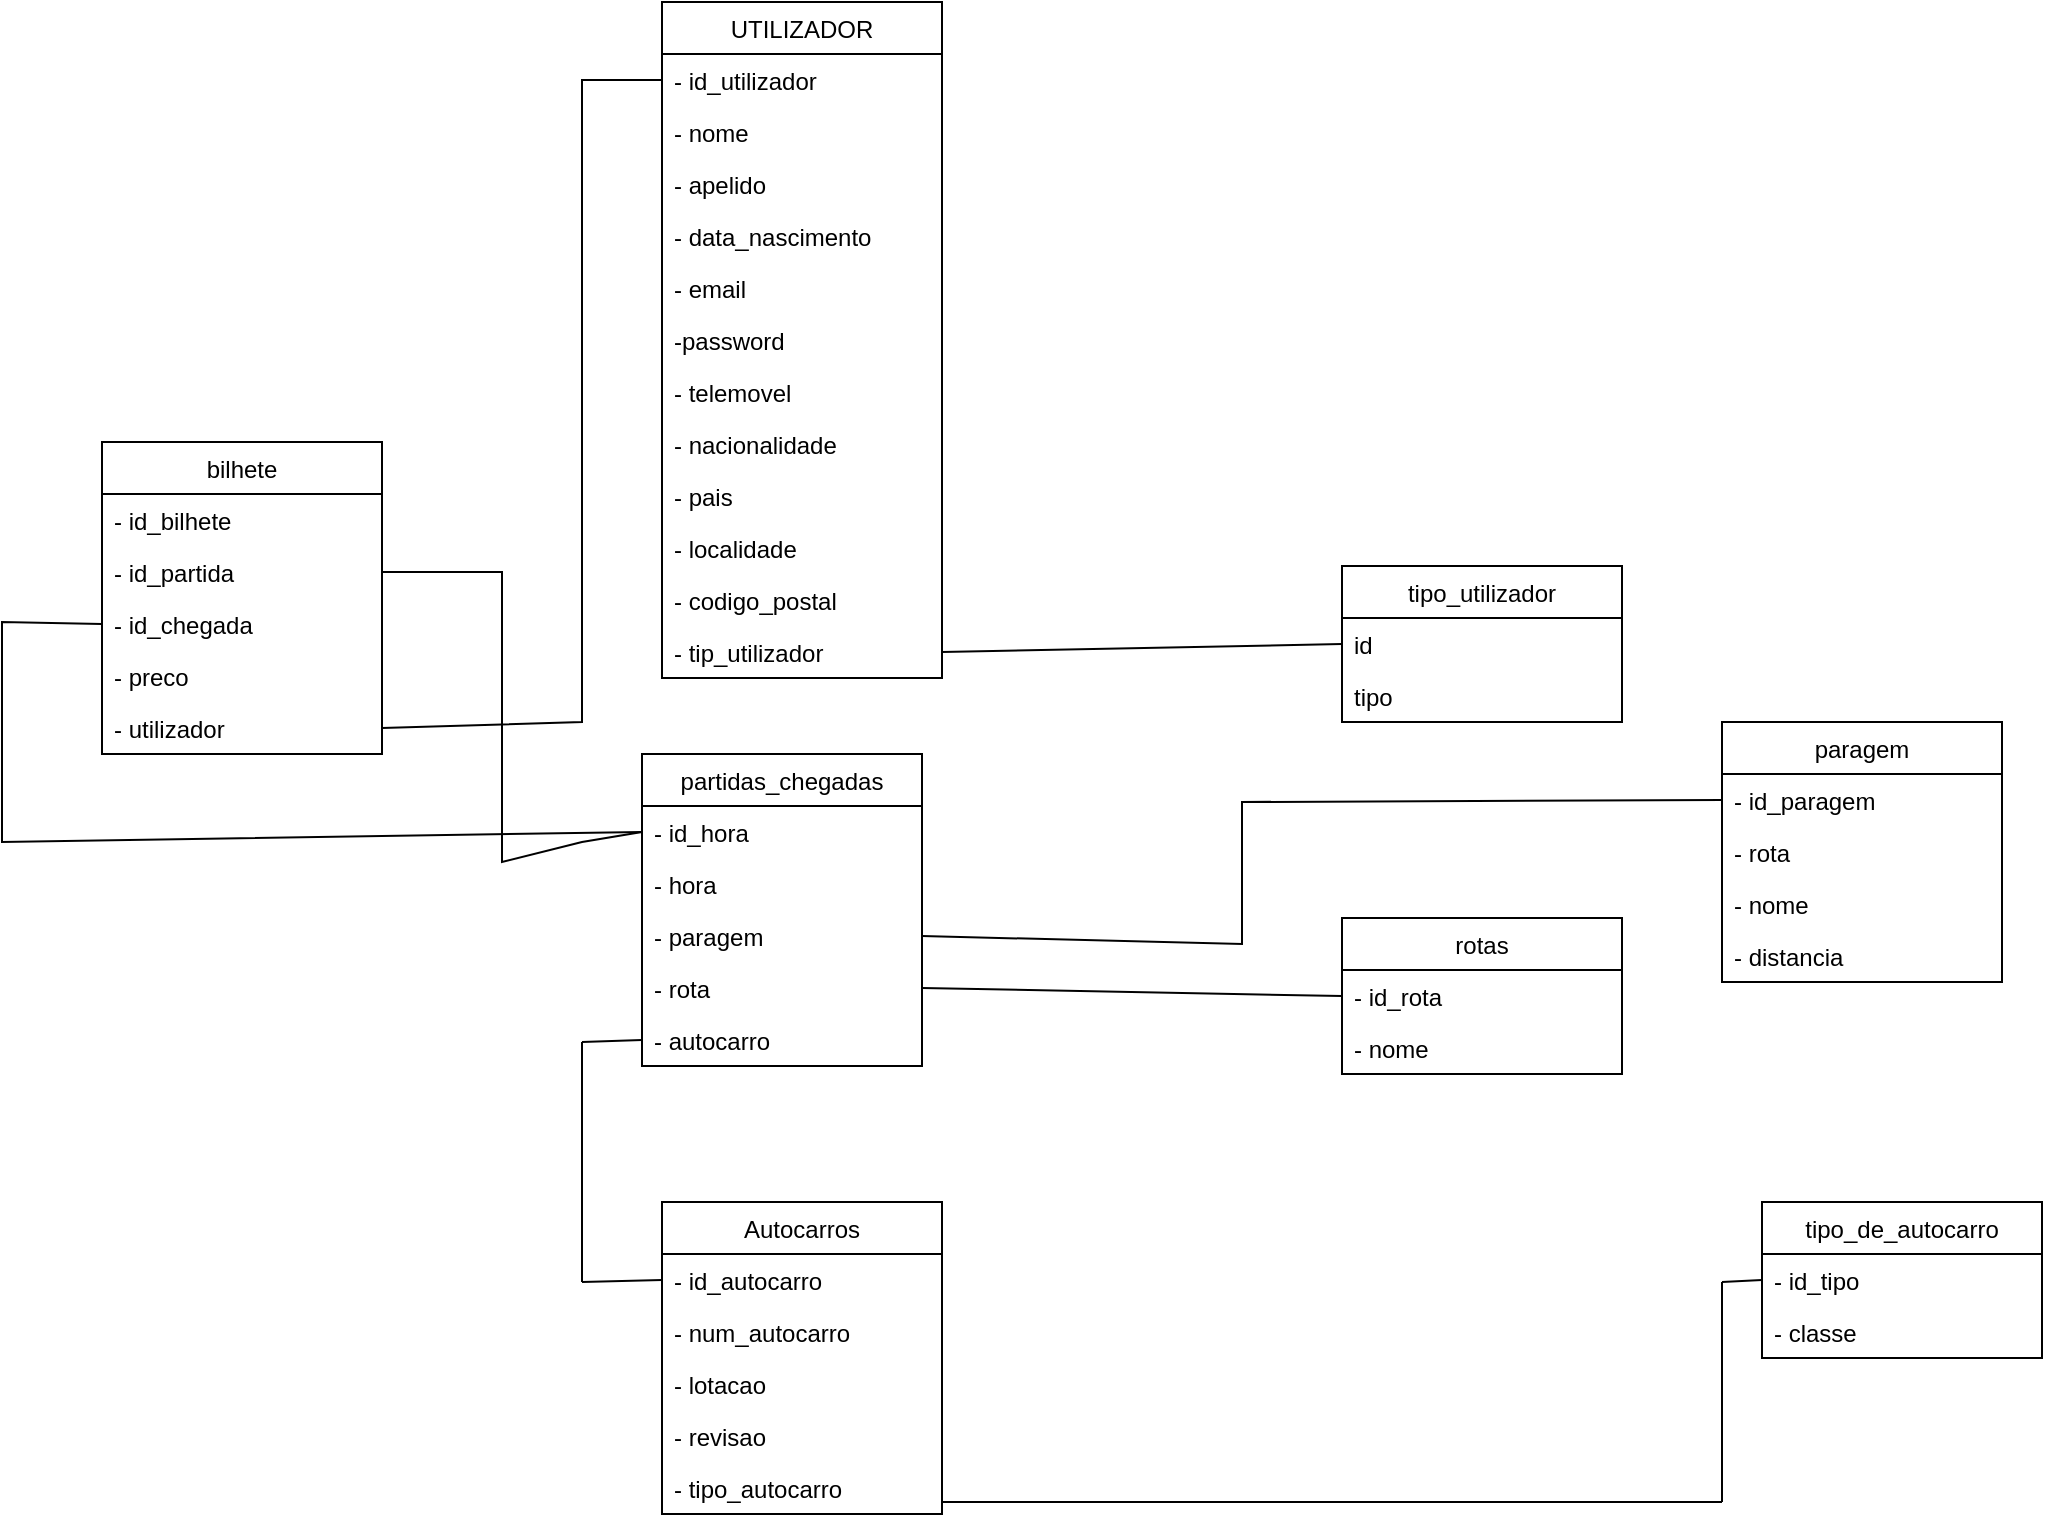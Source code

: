 <mxfile version="22.1.16" type="device">
  <diagram id="CMjVWFHyxbtPNKk8SLoU" name="Página-1">
    <mxGraphModel dx="995" dy="581" grid="1" gridSize="10" guides="1" tooltips="1" connect="1" arrows="1" fold="1" page="1" pageScale="1" pageWidth="2000" pageHeight="1200" math="0" shadow="0">
      <root>
        <mxCell id="0" />
        <mxCell id="1" parent="0" />
        <mxCell id="skk9ZMb-CDa2OSloBcZr-5" value="UTILIZADOR" style="swimlane;fontStyle=0;childLayout=stackLayout;horizontal=1;startSize=26;fillColor=none;horizontalStack=0;resizeParent=1;resizeParentMax=0;resizeLast=0;collapsible=1;marginBottom=0;" parent="1" vertex="1">
          <mxGeometry x="400" y="110" width="140" height="338" as="geometry" />
        </mxCell>
        <mxCell id="skk9ZMb-CDa2OSloBcZr-6" value="- id_utilizador" style="text;strokeColor=none;fillColor=none;align=left;verticalAlign=top;spacingLeft=4;spacingRight=4;overflow=hidden;rotatable=0;points=[[0,0.5],[1,0.5]];portConstraint=eastwest;" parent="skk9ZMb-CDa2OSloBcZr-5" vertex="1">
          <mxGeometry y="26" width="140" height="26" as="geometry" />
        </mxCell>
        <mxCell id="skk9ZMb-CDa2OSloBcZr-56" value="- nome" style="text;strokeColor=none;fillColor=none;align=left;verticalAlign=top;spacingLeft=4;spacingRight=4;overflow=hidden;rotatable=0;points=[[0,0.5],[1,0.5]];portConstraint=eastwest;" parent="skk9ZMb-CDa2OSloBcZr-5" vertex="1">
          <mxGeometry y="52" width="140" height="26" as="geometry" />
        </mxCell>
        <mxCell id="skk9ZMb-CDa2OSloBcZr-8" value="- apelido" style="text;strokeColor=none;fillColor=none;align=left;verticalAlign=top;spacingLeft=4;spacingRight=4;overflow=hidden;rotatable=0;points=[[0,0.5],[1,0.5]];portConstraint=eastwest;" parent="skk9ZMb-CDa2OSloBcZr-5" vertex="1">
          <mxGeometry y="78" width="140" height="26" as="geometry" />
        </mxCell>
        <mxCell id="skk9ZMb-CDa2OSloBcZr-10" value="- data_nascimento" style="text;strokeColor=none;fillColor=none;align=left;verticalAlign=top;spacingLeft=4;spacingRight=4;overflow=hidden;rotatable=0;points=[[0,0.5],[1,0.5]];portConstraint=eastwest;" parent="skk9ZMb-CDa2OSloBcZr-5" vertex="1">
          <mxGeometry y="104" width="140" height="26" as="geometry" />
        </mxCell>
        <mxCell id="skk9ZMb-CDa2OSloBcZr-7" value="- email" style="text;strokeColor=none;fillColor=none;align=left;verticalAlign=top;spacingLeft=4;spacingRight=4;overflow=hidden;rotatable=0;points=[[0,0.5],[1,0.5]];portConstraint=eastwest;" parent="skk9ZMb-CDa2OSloBcZr-5" vertex="1">
          <mxGeometry y="130" width="140" height="26" as="geometry" />
        </mxCell>
        <mxCell id="xO6PqUn75Z_mtn5-iJ87-1" value="-password" style="text;strokeColor=none;fillColor=none;align=left;verticalAlign=top;spacingLeft=4;spacingRight=4;overflow=hidden;rotatable=0;points=[[0,0.5],[1,0.5]];portConstraint=eastwest;" parent="skk9ZMb-CDa2OSloBcZr-5" vertex="1">
          <mxGeometry y="156" width="140" height="26" as="geometry" />
        </mxCell>
        <mxCell id="skk9ZMb-CDa2OSloBcZr-11" value="- telemovel" style="text;strokeColor=none;fillColor=none;align=left;verticalAlign=top;spacingLeft=4;spacingRight=4;overflow=hidden;rotatable=0;points=[[0,0.5],[1,0.5]];portConstraint=eastwest;" parent="skk9ZMb-CDa2OSloBcZr-5" vertex="1">
          <mxGeometry y="182" width="140" height="26" as="geometry" />
        </mxCell>
        <mxCell id="skk9ZMb-CDa2OSloBcZr-9" value="- nacionalidade" style="text;strokeColor=none;fillColor=none;align=left;verticalAlign=top;spacingLeft=4;spacingRight=4;overflow=hidden;rotatable=0;points=[[0,0.5],[1,0.5]];portConstraint=eastwest;" parent="skk9ZMb-CDa2OSloBcZr-5" vertex="1">
          <mxGeometry y="208" width="140" height="26" as="geometry" />
        </mxCell>
        <mxCell id="skk9ZMb-CDa2OSloBcZr-12" value="- pais" style="text;strokeColor=none;fillColor=none;align=left;verticalAlign=top;spacingLeft=4;spacingRight=4;overflow=hidden;rotatable=0;points=[[0,0.5],[1,0.5]];portConstraint=eastwest;" parent="skk9ZMb-CDa2OSloBcZr-5" vertex="1">
          <mxGeometry y="234" width="140" height="26" as="geometry" />
        </mxCell>
        <mxCell id="skk9ZMb-CDa2OSloBcZr-14" value="- localidade" style="text;strokeColor=none;fillColor=none;align=left;verticalAlign=top;spacingLeft=4;spacingRight=4;overflow=hidden;rotatable=0;points=[[0,0.5],[1,0.5]];portConstraint=eastwest;" parent="skk9ZMb-CDa2OSloBcZr-5" vertex="1">
          <mxGeometry y="260" width="140" height="26" as="geometry" />
        </mxCell>
        <mxCell id="skk9ZMb-CDa2OSloBcZr-13" value="- codigo_postal" style="text;strokeColor=none;fillColor=none;align=left;verticalAlign=top;spacingLeft=4;spacingRight=4;overflow=hidden;rotatable=0;points=[[0,0.5],[1,0.5]];portConstraint=eastwest;" parent="skk9ZMb-CDa2OSloBcZr-5" vertex="1">
          <mxGeometry y="286" width="140" height="26" as="geometry" />
        </mxCell>
        <mxCell id="skk9ZMb-CDa2OSloBcZr-64" value="- tip_utilizador" style="text;strokeColor=none;fillColor=none;align=left;verticalAlign=top;spacingLeft=4;spacingRight=4;overflow=hidden;rotatable=0;points=[[0,0.5],[1,0.5]];portConstraint=eastwest;" parent="skk9ZMb-CDa2OSloBcZr-5" vertex="1">
          <mxGeometry y="312" width="140" height="26" as="geometry" />
        </mxCell>
        <mxCell id="skk9ZMb-CDa2OSloBcZr-15" value="Autocarros" style="swimlane;fontStyle=0;childLayout=stackLayout;horizontal=1;startSize=26;fillColor=none;horizontalStack=0;resizeParent=1;resizeParentMax=0;resizeLast=0;collapsible=1;marginBottom=0;" parent="1" vertex="1">
          <mxGeometry x="400" y="710" width="140" height="156" as="geometry" />
        </mxCell>
        <mxCell id="skk9ZMb-CDa2OSloBcZr-16" value="- id_autocarro" style="text;strokeColor=none;fillColor=none;align=left;verticalAlign=top;spacingLeft=4;spacingRight=4;overflow=hidden;rotatable=0;points=[[0,0.5],[1,0.5]];portConstraint=eastwest;" parent="skk9ZMb-CDa2OSloBcZr-15" vertex="1">
          <mxGeometry y="26" width="140" height="26" as="geometry" />
        </mxCell>
        <mxCell id="skk9ZMb-CDa2OSloBcZr-17" value="- num_autocarro" style="text;strokeColor=none;fillColor=none;align=left;verticalAlign=top;spacingLeft=4;spacingRight=4;overflow=hidden;rotatable=0;points=[[0,0.5],[1,0.5]];portConstraint=eastwest;" parent="skk9ZMb-CDa2OSloBcZr-15" vertex="1">
          <mxGeometry y="52" width="140" height="26" as="geometry" />
        </mxCell>
        <mxCell id="skk9ZMb-CDa2OSloBcZr-18" value="- lotacao" style="text;strokeColor=none;fillColor=none;align=left;verticalAlign=top;spacingLeft=4;spacingRight=4;overflow=hidden;rotatable=0;points=[[0,0.5],[1,0.5]];portConstraint=eastwest;" parent="skk9ZMb-CDa2OSloBcZr-15" vertex="1">
          <mxGeometry y="78" width="140" height="26" as="geometry" />
        </mxCell>
        <mxCell id="skk9ZMb-CDa2OSloBcZr-19" value="- revisao" style="text;strokeColor=none;fillColor=none;align=left;verticalAlign=top;spacingLeft=4;spacingRight=4;overflow=hidden;rotatable=0;points=[[0,0.5],[1,0.5]];portConstraint=eastwest;" parent="skk9ZMb-CDa2OSloBcZr-15" vertex="1">
          <mxGeometry y="104" width="140" height="26" as="geometry" />
        </mxCell>
        <mxCell id="skk9ZMb-CDa2OSloBcZr-27" value="- tipo_autocarro" style="text;strokeColor=none;fillColor=none;align=left;verticalAlign=top;spacingLeft=4;spacingRight=4;overflow=hidden;rotatable=0;points=[[0,0.5],[1,0.5]];portConstraint=eastwest;" parent="skk9ZMb-CDa2OSloBcZr-15" vertex="1">
          <mxGeometry y="130" width="140" height="26" as="geometry" />
        </mxCell>
        <mxCell id="skk9ZMb-CDa2OSloBcZr-20" value="tipo_de_autocarro" style="swimlane;fontStyle=0;childLayout=stackLayout;horizontal=1;startSize=26;fillColor=none;horizontalStack=0;resizeParent=1;resizeParentMax=0;resizeLast=0;collapsible=1;marginBottom=0;" parent="1" vertex="1">
          <mxGeometry x="950" y="710" width="140" height="78" as="geometry" />
        </mxCell>
        <mxCell id="skk9ZMb-CDa2OSloBcZr-25" value="- id_tipo" style="text;strokeColor=none;fillColor=none;align=left;verticalAlign=top;spacingLeft=4;spacingRight=4;overflow=hidden;rotatable=0;points=[[0,0.5],[1,0.5]];portConstraint=eastwest;" parent="skk9ZMb-CDa2OSloBcZr-20" vertex="1">
          <mxGeometry y="26" width="140" height="26" as="geometry" />
        </mxCell>
        <mxCell id="skk9ZMb-CDa2OSloBcZr-26" value="- classe" style="text;strokeColor=none;fillColor=none;align=left;verticalAlign=top;spacingLeft=4;spacingRight=4;overflow=hidden;rotatable=0;points=[[0,0.5],[1,0.5]];portConstraint=eastwest;" parent="skk9ZMb-CDa2OSloBcZr-20" vertex="1">
          <mxGeometry y="52" width="140" height="26" as="geometry" />
        </mxCell>
        <mxCell id="skk9ZMb-CDa2OSloBcZr-28" value="rotas" style="swimlane;fontStyle=0;childLayout=stackLayout;horizontal=1;startSize=26;fillColor=none;horizontalStack=0;resizeParent=1;resizeParentMax=0;resizeLast=0;collapsible=1;marginBottom=0;" parent="1" vertex="1">
          <mxGeometry x="740" y="568" width="140" height="78" as="geometry" />
        </mxCell>
        <mxCell id="skk9ZMb-CDa2OSloBcZr-29" value="- id_rota" style="text;strokeColor=none;fillColor=none;align=left;verticalAlign=top;spacingLeft=4;spacingRight=4;overflow=hidden;rotatable=0;points=[[0,0.5],[1,0.5]];portConstraint=eastwest;" parent="skk9ZMb-CDa2OSloBcZr-28" vertex="1">
          <mxGeometry y="26" width="140" height="26" as="geometry" />
        </mxCell>
        <mxCell id="skk9ZMb-CDa2OSloBcZr-30" value="- nome" style="text;strokeColor=none;fillColor=none;align=left;verticalAlign=top;spacingLeft=4;spacingRight=4;overflow=hidden;rotatable=0;points=[[0,0.5],[1,0.5]];portConstraint=eastwest;" parent="skk9ZMb-CDa2OSloBcZr-28" vertex="1">
          <mxGeometry y="52" width="140" height="26" as="geometry" />
        </mxCell>
        <mxCell id="skk9ZMb-CDa2OSloBcZr-32" value="paragem" style="swimlane;fontStyle=0;childLayout=stackLayout;horizontal=1;startSize=26;fillColor=none;horizontalStack=0;resizeParent=1;resizeParentMax=0;resizeLast=0;collapsible=1;marginBottom=0;" parent="1" vertex="1">
          <mxGeometry x="930" y="470" width="140" height="130" as="geometry" />
        </mxCell>
        <mxCell id="skk9ZMb-CDa2OSloBcZr-33" value="- id_paragem" style="text;strokeColor=none;fillColor=none;align=left;verticalAlign=top;spacingLeft=4;spacingRight=4;overflow=hidden;rotatable=0;points=[[0,0.5],[1,0.5]];portConstraint=eastwest;" parent="skk9ZMb-CDa2OSloBcZr-32" vertex="1">
          <mxGeometry y="26" width="140" height="26" as="geometry" />
        </mxCell>
        <mxCell id="skk9ZMb-CDa2OSloBcZr-34" value="- rota" style="text;strokeColor=none;fillColor=none;align=left;verticalAlign=top;spacingLeft=4;spacingRight=4;overflow=hidden;rotatable=0;points=[[0,0.5],[1,0.5]];portConstraint=eastwest;" parent="skk9ZMb-CDa2OSloBcZr-32" vertex="1">
          <mxGeometry y="52" width="140" height="26" as="geometry" />
        </mxCell>
        <mxCell id="skk9ZMb-CDa2OSloBcZr-35" value="- nome" style="text;strokeColor=none;fillColor=none;align=left;verticalAlign=top;spacingLeft=4;spacingRight=4;overflow=hidden;rotatable=0;points=[[0,0.5],[1,0.5]];portConstraint=eastwest;" parent="skk9ZMb-CDa2OSloBcZr-32" vertex="1">
          <mxGeometry y="78" width="140" height="26" as="geometry" />
        </mxCell>
        <mxCell id="skk9ZMb-CDa2OSloBcZr-36" value="- distancia" style="text;strokeColor=none;fillColor=none;align=left;verticalAlign=top;spacingLeft=4;spacingRight=4;overflow=hidden;rotatable=0;points=[[0,0.5],[1,0.5]];portConstraint=eastwest;" parent="skk9ZMb-CDa2OSloBcZr-32" vertex="1">
          <mxGeometry y="104" width="140" height="26" as="geometry" />
        </mxCell>
        <mxCell id="skk9ZMb-CDa2OSloBcZr-37" value="partidas_chegadas" style="swimlane;fontStyle=0;childLayout=stackLayout;horizontal=1;startSize=26;fillColor=none;horizontalStack=0;resizeParent=1;resizeParentMax=0;resizeLast=0;collapsible=1;marginBottom=0;" parent="1" vertex="1">
          <mxGeometry x="390" y="486" width="140" height="156" as="geometry" />
        </mxCell>
        <mxCell id="skk9ZMb-CDa2OSloBcZr-38" value="- id_hora" style="text;strokeColor=none;fillColor=none;align=left;verticalAlign=top;spacingLeft=4;spacingRight=4;overflow=hidden;rotatable=0;points=[[0,0.5],[1,0.5]];portConstraint=eastwest;" parent="skk9ZMb-CDa2OSloBcZr-37" vertex="1">
          <mxGeometry y="26" width="140" height="26" as="geometry" />
        </mxCell>
        <mxCell id="skk9ZMb-CDa2OSloBcZr-39" value="- hora" style="text;strokeColor=none;fillColor=none;align=left;verticalAlign=top;spacingLeft=4;spacingRight=4;overflow=hidden;rotatable=0;points=[[0,0.5],[1,0.5]];portConstraint=eastwest;" parent="skk9ZMb-CDa2OSloBcZr-37" vertex="1">
          <mxGeometry y="52" width="140" height="26" as="geometry" />
        </mxCell>
        <mxCell id="skk9ZMb-CDa2OSloBcZr-40" value="- paragem" style="text;strokeColor=none;fillColor=none;align=left;verticalAlign=top;spacingLeft=4;spacingRight=4;overflow=hidden;rotatable=0;points=[[0,0.5],[1,0.5]];portConstraint=eastwest;" parent="skk9ZMb-CDa2OSloBcZr-37" vertex="1">
          <mxGeometry y="78" width="140" height="26" as="geometry" />
        </mxCell>
        <mxCell id="skk9ZMb-CDa2OSloBcZr-41" value="- rota" style="text;strokeColor=none;fillColor=none;align=left;verticalAlign=top;spacingLeft=4;spacingRight=4;overflow=hidden;rotatable=0;points=[[0,0.5],[1,0.5]];portConstraint=eastwest;" parent="skk9ZMb-CDa2OSloBcZr-37" vertex="1">
          <mxGeometry y="104" width="140" height="26" as="geometry" />
        </mxCell>
        <mxCell id="skk9ZMb-CDa2OSloBcZr-42" value="- autocarro" style="text;strokeColor=none;fillColor=none;align=left;verticalAlign=top;spacingLeft=4;spacingRight=4;overflow=hidden;rotatable=0;points=[[0,0.5],[1,0.5]];portConstraint=eastwest;" parent="skk9ZMb-CDa2OSloBcZr-37" vertex="1">
          <mxGeometry y="130" width="140" height="26" as="geometry" />
        </mxCell>
        <mxCell id="skk9ZMb-CDa2OSloBcZr-43" value="bilhete" style="swimlane;fontStyle=0;childLayout=stackLayout;horizontal=1;startSize=26;fillColor=none;horizontalStack=0;resizeParent=1;resizeParentMax=0;resizeLast=0;collapsible=1;marginBottom=0;" parent="1" vertex="1">
          <mxGeometry x="120" y="330" width="140" height="156" as="geometry" />
        </mxCell>
        <mxCell id="skk9ZMb-CDa2OSloBcZr-44" value="- id_bilhete" style="text;strokeColor=none;fillColor=none;align=left;verticalAlign=top;spacingLeft=4;spacingRight=4;overflow=hidden;rotatable=0;points=[[0,0.5],[1,0.5]];portConstraint=eastwest;" parent="skk9ZMb-CDa2OSloBcZr-43" vertex="1">
          <mxGeometry y="26" width="140" height="26" as="geometry" />
        </mxCell>
        <mxCell id="skk9ZMb-CDa2OSloBcZr-45" value="- id_partida" style="text;strokeColor=none;fillColor=none;align=left;verticalAlign=top;spacingLeft=4;spacingRight=4;overflow=hidden;rotatable=0;points=[[0,0.5],[1,0.5]];portConstraint=eastwest;" parent="skk9ZMb-CDa2OSloBcZr-43" vertex="1">
          <mxGeometry y="52" width="140" height="26" as="geometry" />
        </mxCell>
        <mxCell id="xO6PqUn75Z_mtn5-iJ87-2" value="- id_chegada" style="text;strokeColor=none;fillColor=none;align=left;verticalAlign=top;spacingLeft=4;spacingRight=4;overflow=hidden;rotatable=0;points=[[0,0.5],[1,0.5]];portConstraint=eastwest;" parent="skk9ZMb-CDa2OSloBcZr-43" vertex="1">
          <mxGeometry y="78" width="140" height="26" as="geometry" />
        </mxCell>
        <mxCell id="W8IdgoTWs8DdZ5eOoXKi-1" value="" style="endArrow=none;html=1;rounded=0;exitX=1;exitY=0.5;exitDx=0;exitDy=0;entryX=0;entryY=0.5;entryDx=0;entryDy=0;" parent="skk9ZMb-CDa2OSloBcZr-43" edge="1" target="skk9ZMb-CDa2OSloBcZr-38">
          <mxGeometry width="50" height="50" relative="1" as="geometry">
            <mxPoint y="91.0" as="sourcePoint" />
            <mxPoint x="130" y="200" as="targetPoint" />
            <Array as="points">
              <mxPoint x="-50" y="90" />
              <mxPoint x="-50" y="200" />
            </Array>
          </mxGeometry>
        </mxCell>
        <mxCell id="skk9ZMb-CDa2OSloBcZr-46" value="- preco" style="text;strokeColor=none;fillColor=none;align=left;verticalAlign=top;spacingLeft=4;spacingRight=4;overflow=hidden;rotatable=0;points=[[0,0.5],[1,0.5]];portConstraint=eastwest;" parent="skk9ZMb-CDa2OSloBcZr-43" vertex="1">
          <mxGeometry y="104" width="140" height="26" as="geometry" />
        </mxCell>
        <mxCell id="skk9ZMb-CDa2OSloBcZr-47" value="- utilizador" style="text;strokeColor=none;fillColor=none;align=left;verticalAlign=top;spacingLeft=4;spacingRight=4;overflow=hidden;rotatable=0;points=[[0,0.5],[1,0.5]];portConstraint=eastwest;" parent="skk9ZMb-CDa2OSloBcZr-43" vertex="1">
          <mxGeometry y="130" width="140" height="26" as="geometry" />
        </mxCell>
        <mxCell id="skk9ZMb-CDa2OSloBcZr-58" value="" style="endArrow=none;html=1;rounded=0;entryX=0;entryY=0.5;entryDx=0;entryDy=0;exitX=1;exitY=0.5;exitDx=0;exitDy=0;" parent="1" source="skk9ZMb-CDa2OSloBcZr-47" target="skk9ZMb-CDa2OSloBcZr-6" edge="1">
          <mxGeometry width="50" height="50" relative="1" as="geometry">
            <mxPoint x="340" y="480" as="sourcePoint" />
            <mxPoint x="457" y="430" as="targetPoint" />
            <Array as="points">
              <mxPoint x="360" y="470" />
              <mxPoint x="360" y="149" />
            </Array>
          </mxGeometry>
        </mxCell>
        <mxCell id="skk9ZMb-CDa2OSloBcZr-59" value="" style="endArrow=none;html=1;rounded=0;exitX=1;exitY=0.5;exitDx=0;exitDy=0;entryX=0;entryY=0.5;entryDx=0;entryDy=0;" parent="1" source="skk9ZMb-CDa2OSloBcZr-45" target="skk9ZMb-CDa2OSloBcZr-38" edge="1">
          <mxGeometry width="50" height="50" relative="1" as="geometry">
            <mxPoint x="270" y="720" as="sourcePoint" />
            <mxPoint x="320" y="670" as="targetPoint" />
            <Array as="points">
              <mxPoint x="320" y="395" />
              <mxPoint x="320" y="540" />
              <mxPoint x="360" y="530" />
            </Array>
          </mxGeometry>
        </mxCell>
        <mxCell id="skk9ZMb-CDa2OSloBcZr-60" value="" style="endArrow=none;html=1;rounded=0;exitX=1;exitY=0.5;exitDx=0;exitDy=0;entryX=0;entryY=0.5;entryDx=0;entryDy=0;" parent="1" source="skk9ZMb-CDa2OSloBcZr-40" target="skk9ZMb-CDa2OSloBcZr-33" edge="1">
          <mxGeometry width="50" height="50" relative="1" as="geometry">
            <mxPoint x="670" y="470" as="sourcePoint" />
            <mxPoint x="720" y="420" as="targetPoint" />
            <Array as="points">
              <mxPoint x="690" y="581" />
              <mxPoint x="690" y="510" />
            </Array>
          </mxGeometry>
        </mxCell>
        <mxCell id="skk9ZMb-CDa2OSloBcZr-61" value="" style="endArrow=none;html=1;rounded=0;exitX=1;exitY=0.5;exitDx=0;exitDy=0;entryX=0;entryY=0.5;entryDx=0;entryDy=0;" parent="1" source="skk9ZMb-CDa2OSloBcZr-41" target="skk9ZMb-CDa2OSloBcZr-29" edge="1">
          <mxGeometry width="50" height="50" relative="1" as="geometry">
            <mxPoint x="670" y="470" as="sourcePoint" />
            <mxPoint x="720" y="420" as="targetPoint" />
            <Array as="points" />
          </mxGeometry>
        </mxCell>
        <mxCell id="skk9ZMb-CDa2OSloBcZr-65" value="tipo_utilizador" style="swimlane;fontStyle=0;childLayout=stackLayout;horizontal=1;startSize=26;fillColor=none;horizontalStack=0;resizeParent=1;resizeParentMax=0;resizeLast=0;collapsible=1;marginBottom=0;" parent="1" vertex="1">
          <mxGeometry x="740" y="392" width="140" height="78" as="geometry" />
        </mxCell>
        <mxCell id="skk9ZMb-CDa2OSloBcZr-66" value="id" style="text;strokeColor=none;fillColor=none;align=left;verticalAlign=top;spacingLeft=4;spacingRight=4;overflow=hidden;rotatable=0;points=[[0,0.5],[1,0.5]];portConstraint=eastwest;" parent="skk9ZMb-CDa2OSloBcZr-65" vertex="1">
          <mxGeometry y="26" width="140" height="26" as="geometry" />
        </mxCell>
        <mxCell id="skk9ZMb-CDa2OSloBcZr-67" value="tipo" style="text;strokeColor=none;fillColor=none;align=left;verticalAlign=top;spacingLeft=4;spacingRight=4;overflow=hidden;rotatable=0;points=[[0,0.5],[1,0.5]];portConstraint=eastwest;" parent="skk9ZMb-CDa2OSloBcZr-65" vertex="1">
          <mxGeometry y="52" width="140" height="26" as="geometry" />
        </mxCell>
        <mxCell id="skk9ZMb-CDa2OSloBcZr-69" value="" style="endArrow=none;html=1;rounded=0;entryX=0;entryY=0.5;entryDx=0;entryDy=0;exitX=1;exitY=0.5;exitDx=0;exitDy=0;" parent="1" source="skk9ZMb-CDa2OSloBcZr-64" target="skk9ZMb-CDa2OSloBcZr-66" edge="1">
          <mxGeometry width="50" height="50" relative="1" as="geometry">
            <mxPoint x="630" y="350" as="sourcePoint" />
            <mxPoint x="680" y="300" as="targetPoint" />
          </mxGeometry>
        </mxCell>
        <mxCell id="i6T2U9bYJCv1qn-33OwD-5" value="" style="endArrow=none;html=1;rounded=0;" edge="1" parent="1">
          <mxGeometry width="50" height="50" relative="1" as="geometry">
            <mxPoint x="540" y="860" as="sourcePoint" />
            <mxPoint x="930" y="860" as="targetPoint" />
          </mxGeometry>
        </mxCell>
        <mxCell id="i6T2U9bYJCv1qn-33OwD-6" value="" style="endArrow=none;html=1;rounded=0;" edge="1" parent="1">
          <mxGeometry width="50" height="50" relative="1" as="geometry">
            <mxPoint x="930" y="860" as="sourcePoint" />
            <mxPoint x="930" y="750" as="targetPoint" />
          </mxGeometry>
        </mxCell>
        <mxCell id="i6T2U9bYJCv1qn-33OwD-7" value="" style="endArrow=none;html=1;rounded=0;entryX=0;entryY=0.5;entryDx=0;entryDy=0;" edge="1" parent="1" target="skk9ZMb-CDa2OSloBcZr-25">
          <mxGeometry width="50" height="50" relative="1" as="geometry">
            <mxPoint x="930" y="750" as="sourcePoint" />
            <mxPoint x="980" y="700" as="targetPoint" />
          </mxGeometry>
        </mxCell>
        <mxCell id="i6T2U9bYJCv1qn-33OwD-8" value="" style="endArrow=none;html=1;rounded=0;" edge="1" parent="1">
          <mxGeometry width="50" height="50" relative="1" as="geometry">
            <mxPoint x="360" y="750" as="sourcePoint" />
            <mxPoint x="360" y="630" as="targetPoint" />
          </mxGeometry>
        </mxCell>
        <mxCell id="i6T2U9bYJCv1qn-33OwD-9" value="" style="endArrow=none;html=1;rounded=0;entryX=0;entryY=0.5;entryDx=0;entryDy=0;" edge="1" parent="1" target="skk9ZMb-CDa2OSloBcZr-42">
          <mxGeometry width="50" height="50" relative="1" as="geometry">
            <mxPoint x="360" y="630" as="sourcePoint" />
            <mxPoint x="410" y="580" as="targetPoint" />
          </mxGeometry>
        </mxCell>
        <mxCell id="i6T2U9bYJCv1qn-33OwD-10" value="" style="endArrow=none;html=1;rounded=0;entryX=0;entryY=0.5;entryDx=0;entryDy=0;" edge="1" parent="1" target="skk9ZMb-CDa2OSloBcZr-16">
          <mxGeometry width="50" height="50" relative="1" as="geometry">
            <mxPoint x="360" y="750" as="sourcePoint" />
            <mxPoint x="410" y="700" as="targetPoint" />
          </mxGeometry>
        </mxCell>
      </root>
    </mxGraphModel>
  </diagram>
</mxfile>
